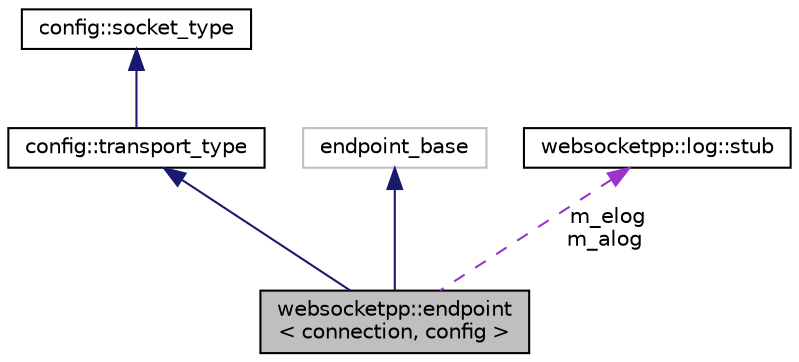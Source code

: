 digraph "websocketpp::endpoint&lt; connection, config &gt;"
{
  edge [fontname="Helvetica",fontsize="10",labelfontname="Helvetica",labelfontsize="10"];
  node [fontname="Helvetica",fontsize="10",shape=record];
  Node4 [label="websocketpp::endpoint\l\< connection, config \>",height=0.2,width=0.4,color="black", fillcolor="grey75", style="filled", fontcolor="black"];
  Node5 -> Node4 [dir="back",color="midnightblue",fontsize="10",style="solid"];
  Node5 [label="config::transport_type",height=0.2,width=0.4,color="black", fillcolor="white", style="filled",URL="$classwebsocketpp_1_1transport_1_1asio_1_1endpoint.html",tooltip="Asio based endpoint transport component. "];
  Node6 -> Node5 [dir="back",color="midnightblue",fontsize="10",style="solid"];
  Node6 [label="config::socket_type",height=0.2,width=0.4,color="black", fillcolor="white", style="filled",URL="$classwebsocketpp_1_1transport_1_1asio_1_1tls__socket_1_1endpoint.html",tooltip="TLS enabled Asio endpoint socket component. "];
  Node7 -> Node4 [dir="back",color="midnightblue",fontsize="10",style="solid"];
  Node7 [label="endpoint_base",height=0.2,width=0.4,color="grey75", fillcolor="white", style="filled"];
  Node8 -> Node4 [dir="back",color="darkorchid3",fontsize="10",style="dashed",label=" m_elog\nm_alog" ];
  Node8 [label="websocketpp::log::stub",height=0.2,width=0.4,color="black", fillcolor="white", style="filled",URL="$classwebsocketpp_1_1log_1_1stub.html",tooltip="Stub logger that ignores all input. "];
}
